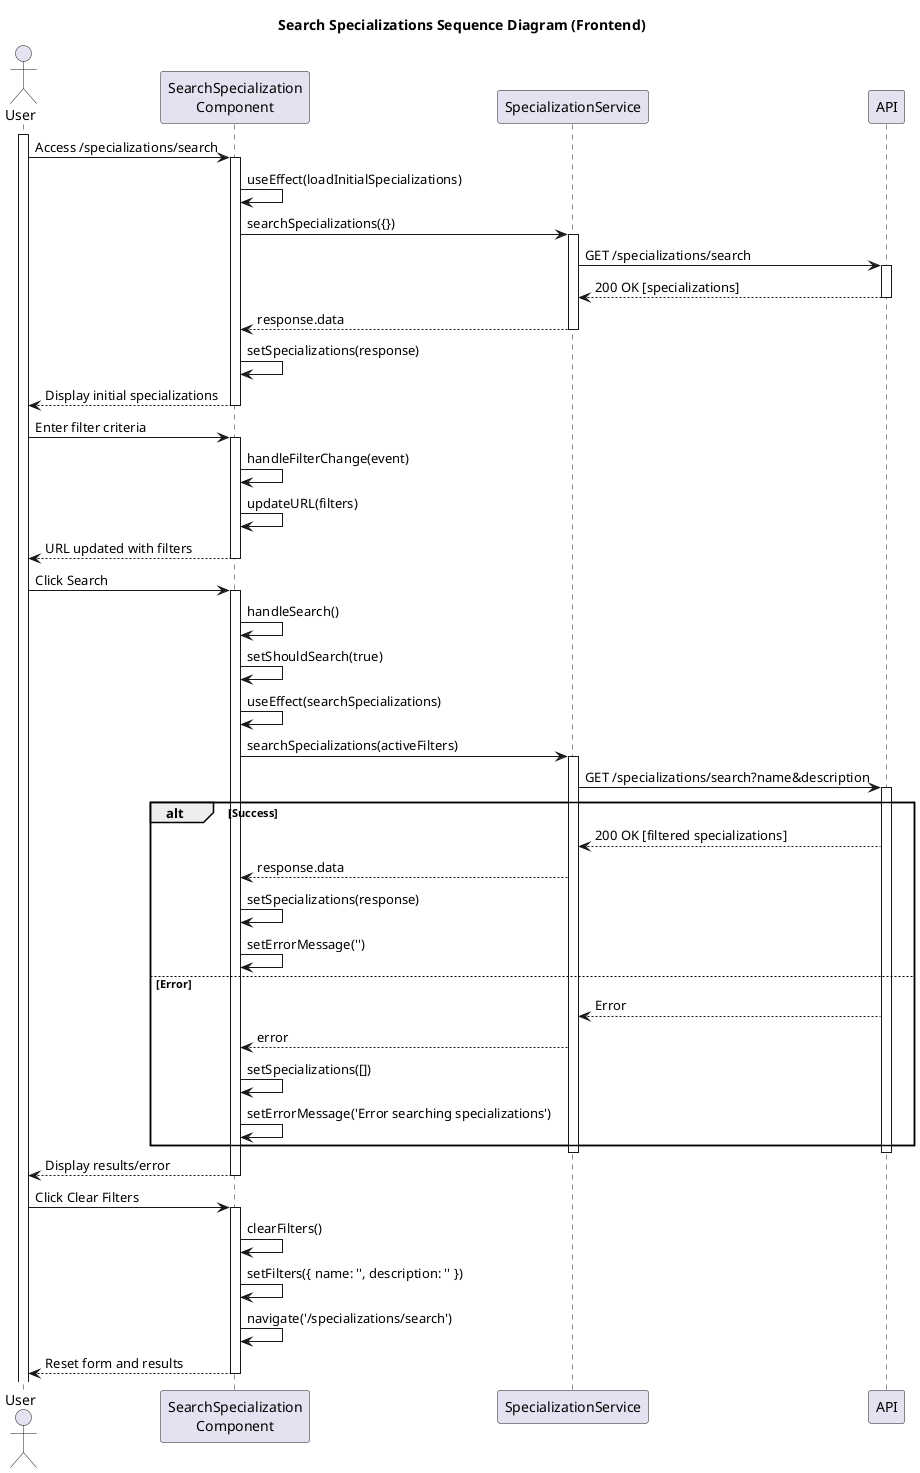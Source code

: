 @startuml
title "Search Specializations Sequence Diagram (Frontend)"

actor User
participant "SearchSpecialization\nComponent" as Search
participant "SpecializationService" as Service
participant "API" as API

activate User

' Initial Load
User -> Search : Access /specializations/search
activate Search
Search -> Search : useEffect(loadInitialSpecializations)
Search -> Service : searchSpecializations({})
activate Service
Service -> API : GET /specializations/search
activate API
API --> Service : 200 OK [specializations]
deactivate API
Service --> Search : response.data
deactivate Service
Search -> Search : setSpecializations(response)
Search --> User : Display initial specializations
deactivate Search

' Filter Changes
User -> Search : Enter filter criteria
activate Search
Search -> Search : handleFilterChange(event)
Search -> Search : updateURL(filters)
Search --> User : URL updated with filters
deactivate Search

' Search Action
User -> Search : Click Search
activate Search
Search -> Search : handleSearch()
Search -> Search : setShouldSearch(true)
Search -> Search : useEffect(searchSpecializations)
Search -> Service : searchSpecializations(activeFilters)
activate Service
Service -> API : GET /specializations/search?name&description
activate API

alt Success
    API --> Service : 200 OK [filtered specializations]
    Service --> Search : response.data
    Search -> Search : setSpecializations(response)
    Search -> Search : setErrorMessage('')
else Error
    API --> Service : Error
    Service --> Search : error
    Search -> Search : setSpecializations([])
    Search -> Search : setErrorMessage('Error searching specializations')
end

deactivate API
deactivate Service
Search --> User : Display results/error
deactivate Search

' Clear Filters
User -> Search : Click Clear Filters
activate Search
Search -> Search : clearFilters()
Search -> Search : setFilters({ name: '', description: '' })
Search -> Search : navigate('/specializations/search')
Search --> User : Reset form and results
deactivate Search

@enduml